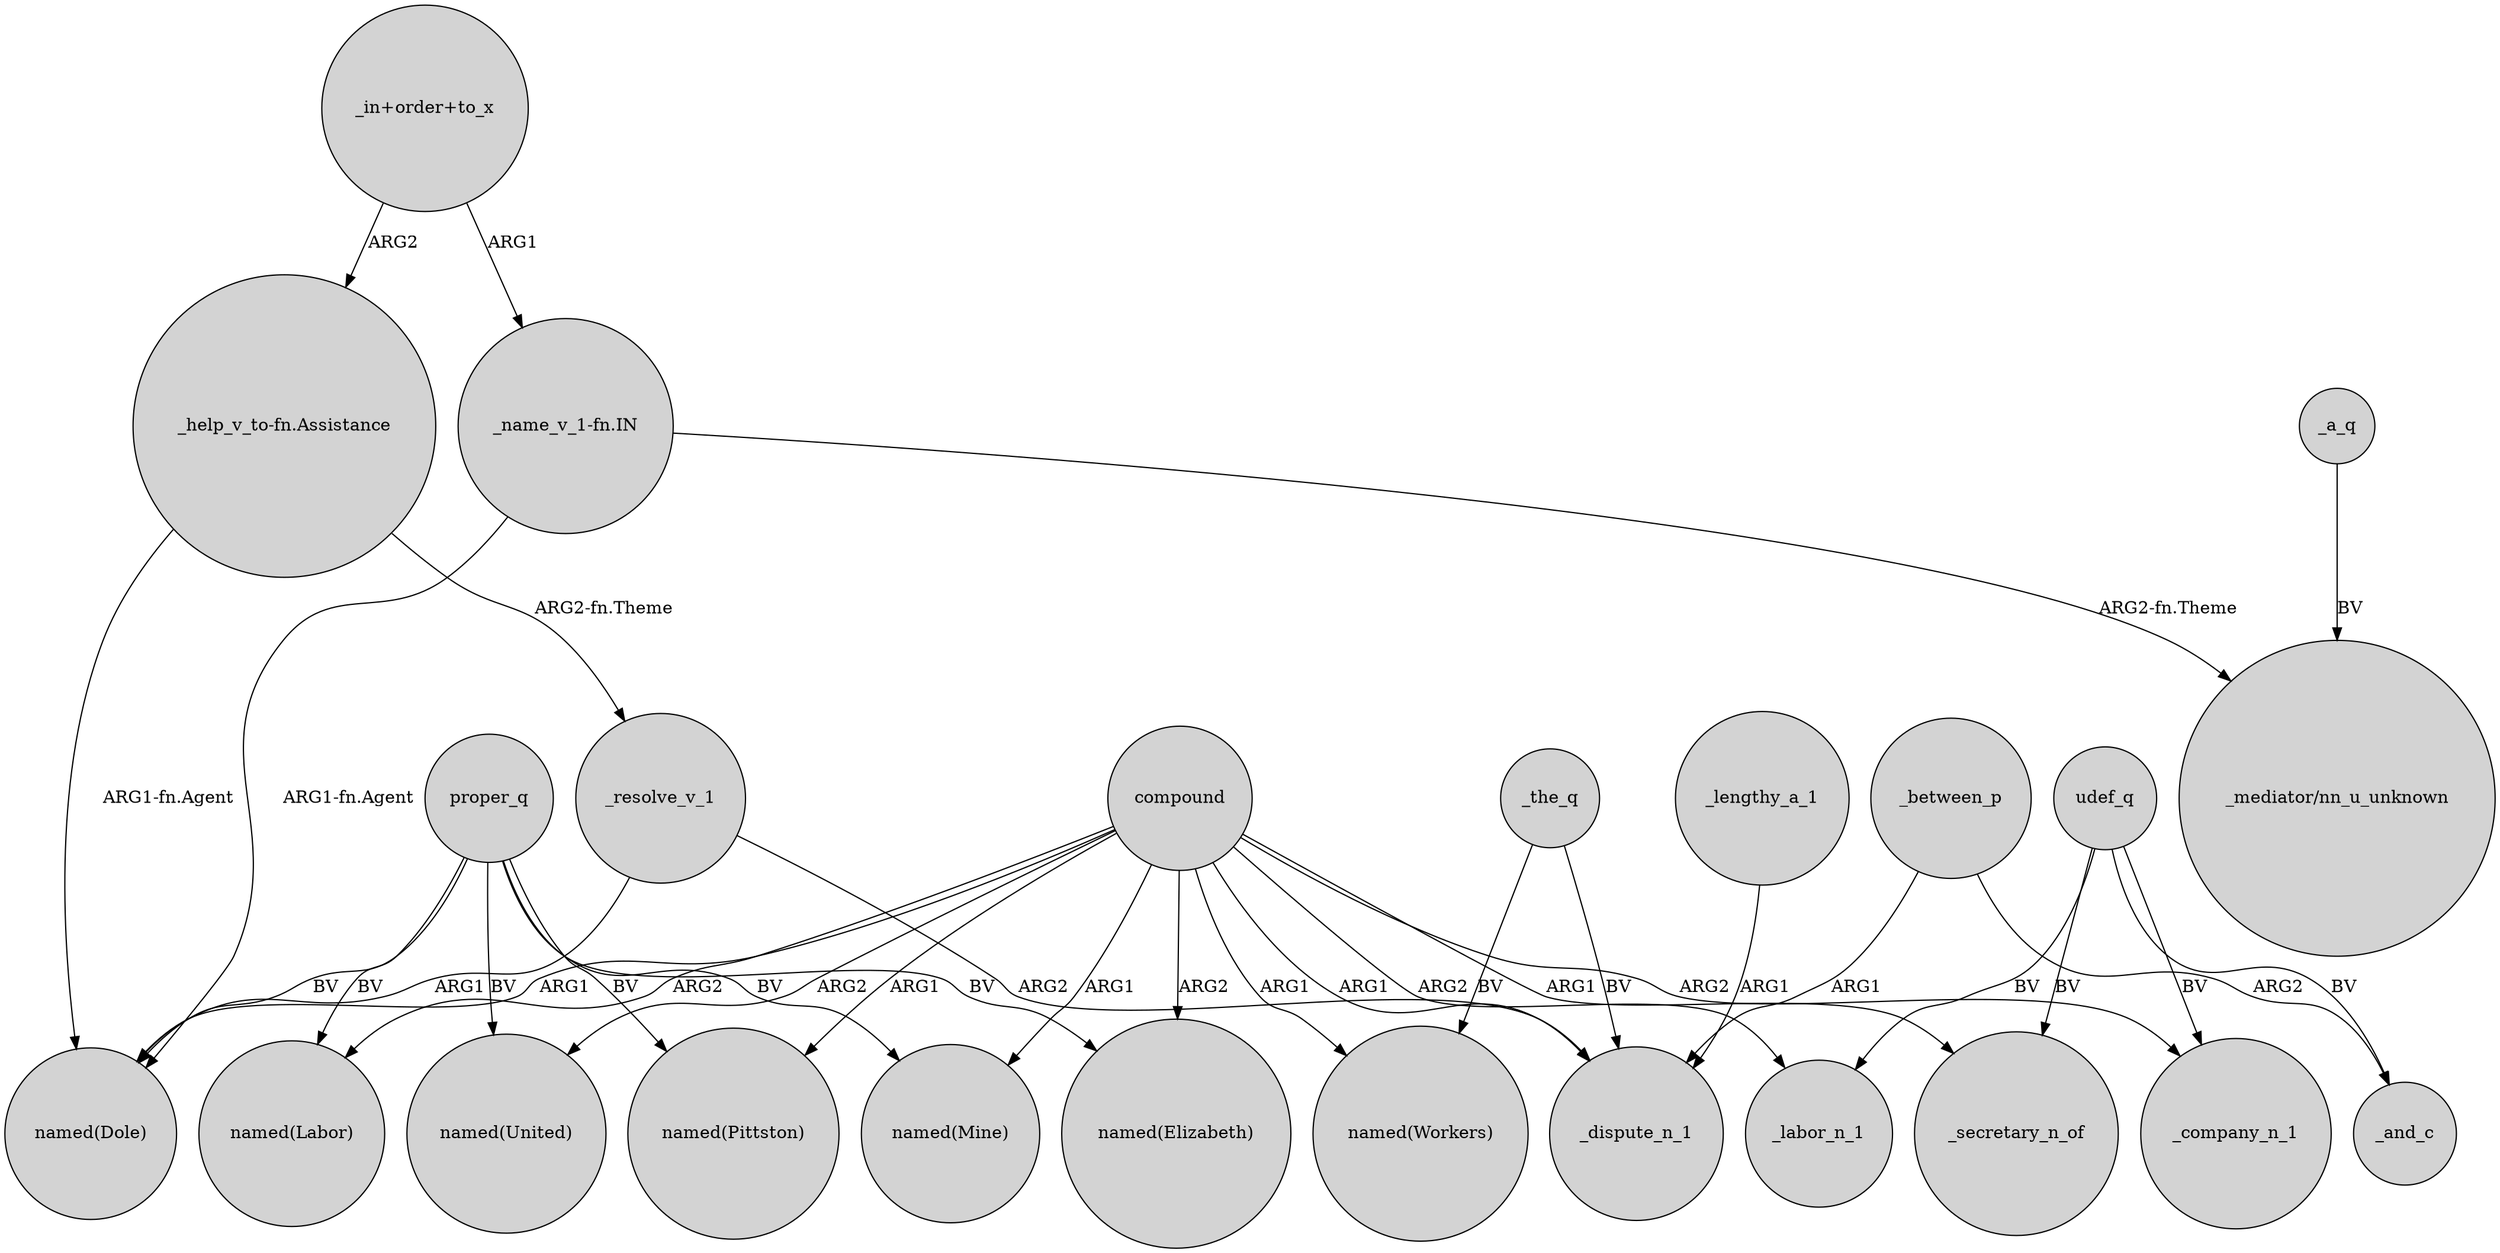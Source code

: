 digraph {
	node [shape=circle style=filled]
	udef_q -> _secretary_n_of [label=BV]
	"_help_v_to-fn.Assistance" -> _resolve_v_1 [label="ARG2-fn.Theme"]
	proper_q -> "named(Elizabeth)" [label=BV]
	proper_q -> "named(Pittston)" [label=BV]
	compound -> _company_n_1 [label=ARG2]
	compound -> _labor_n_1 [label=ARG2]
	_lengthy_a_1 -> _dispute_n_1 [label=ARG1]
	compound -> "named(Dole)" [label=ARG1]
	"_in+order+to_x" -> "_name_v_1-fn.IN" [label=ARG1]
	proper_q -> "named(Dole)" [label=BV]
	udef_q -> _labor_n_1 [label=BV]
	compound -> _dispute_n_1 [label=ARG1]
	"_name_v_1-fn.IN" -> "named(Dole)" [label="ARG1-fn.Agent"]
	compound -> "named(Labor)" [label=ARG2]
	compound -> "named(Elizabeth)" [label=ARG2]
	compound -> "named(Workers)" [label=ARG1]
	_the_q -> _dispute_n_1 [label=BV]
	"_name_v_1-fn.IN" -> "_mediator/nn_u_unknown" [label="ARG2-fn.Theme"]
	_a_q -> "_mediator/nn_u_unknown" [label=BV]
	_between_p -> _and_c [label=ARG2]
	compound -> "named(Mine)" [label=ARG1]
	proper_q -> "named(United)" [label=BV]
	"_help_v_to-fn.Assistance" -> "named(Dole)" [label="ARG1-fn.Agent"]
	_resolve_v_1 -> _dispute_n_1 [label=ARG2]
	proper_q -> "named(Mine)" [label=BV]
	"_in+order+to_x" -> "_help_v_to-fn.Assistance" [label=ARG2]
	compound -> "named(Pittston)" [label=ARG1]
	compound -> "named(United)" [label=ARG2]
	compound -> _secretary_n_of [label=ARG1]
	proper_q -> "named(Labor)" [label=BV]
	udef_q -> _and_c [label=BV]
	_between_p -> _dispute_n_1 [label=ARG1]
	udef_q -> _company_n_1 [label=BV]
	_resolve_v_1 -> "named(Dole)" [label=ARG1]
	_the_q -> "named(Workers)" [label=BV]
}
